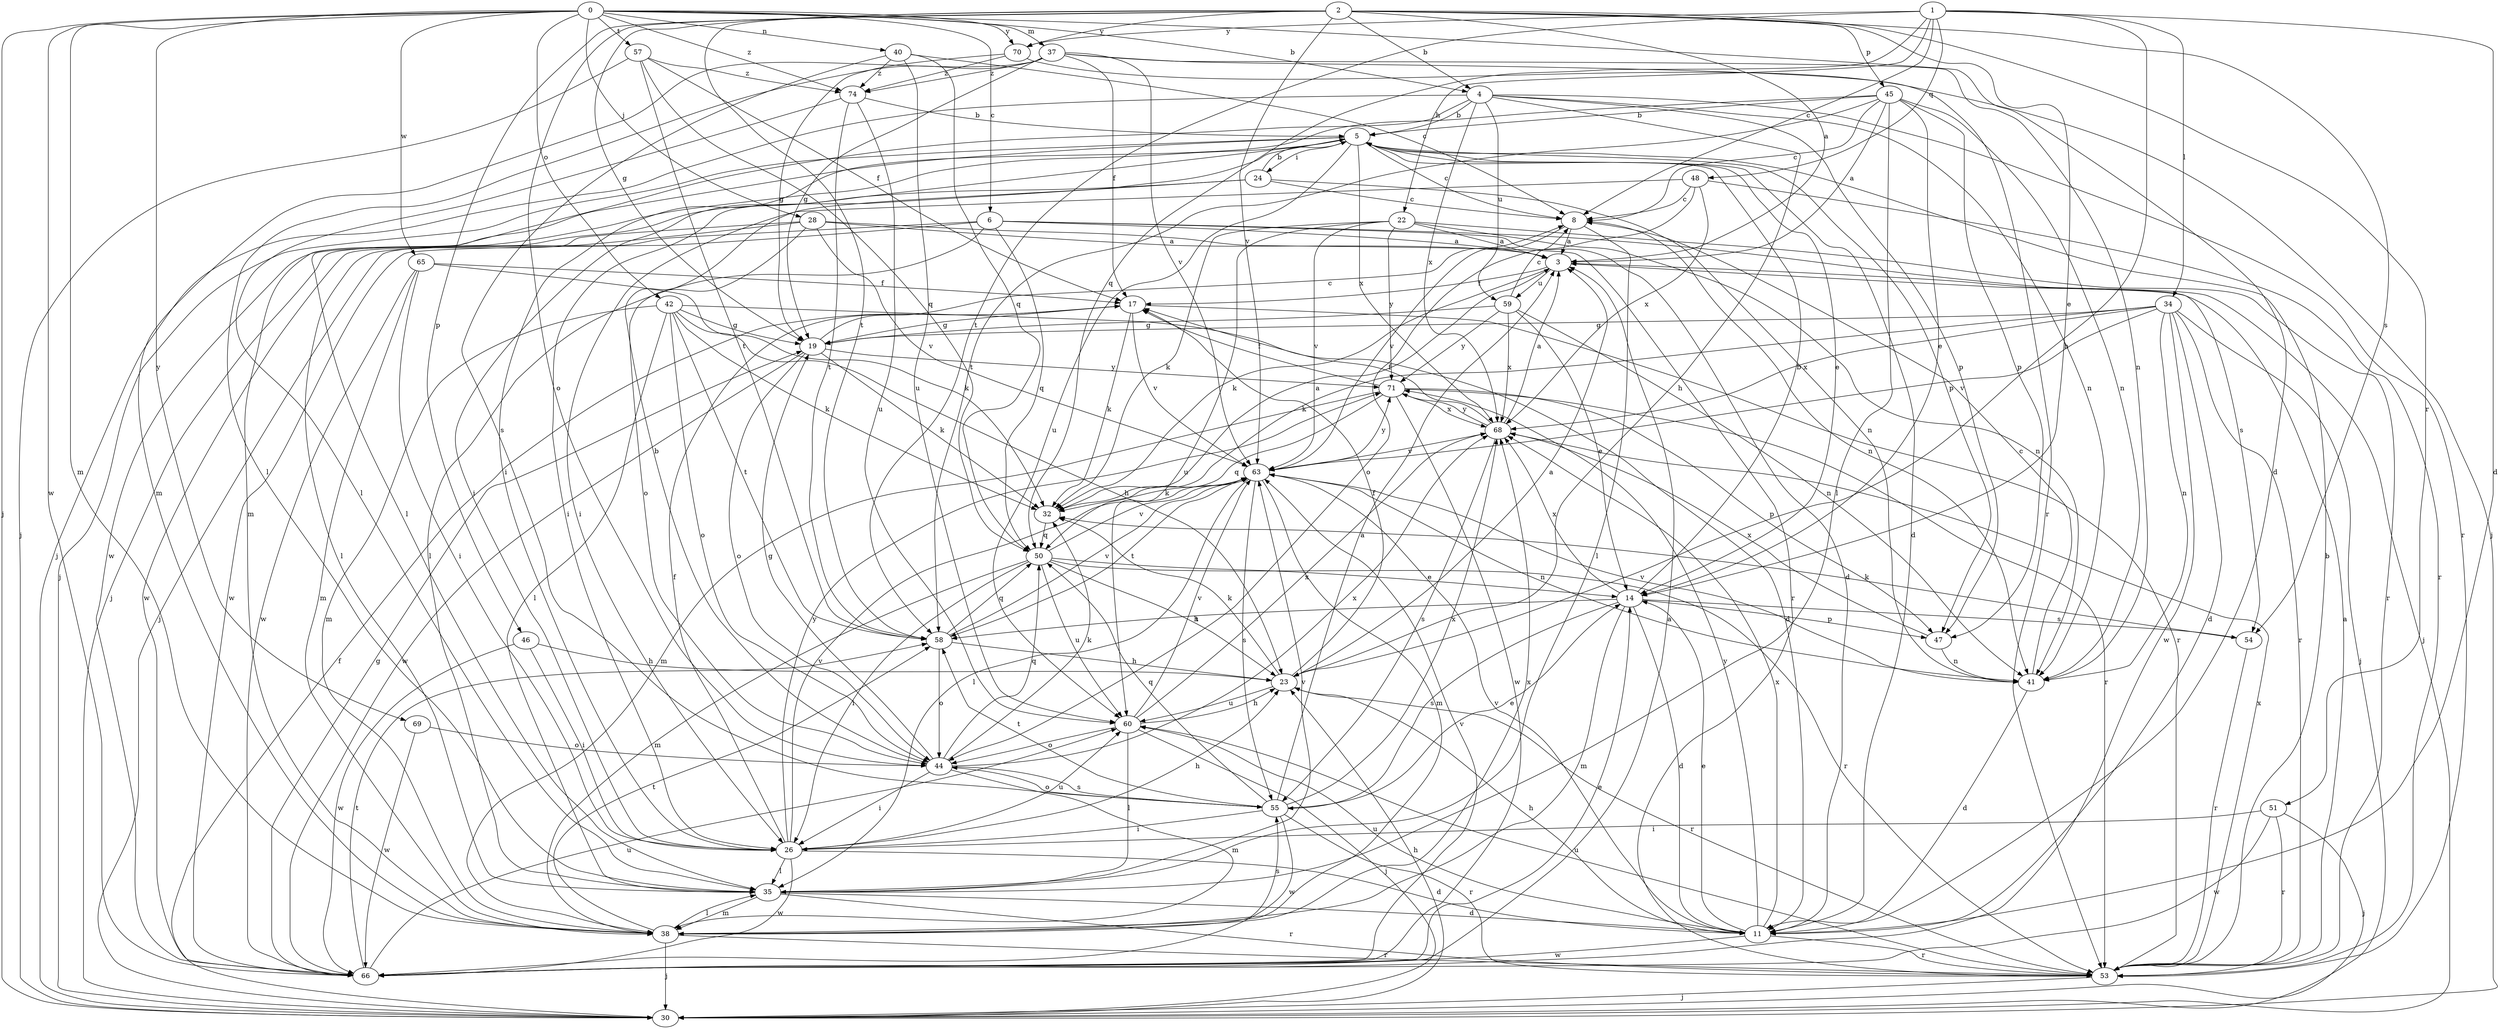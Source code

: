 strict digraph  {
0;
1;
2;
3;
4;
5;
6;
8;
11;
14;
17;
19;
22;
23;
24;
26;
28;
30;
32;
34;
35;
37;
38;
40;
41;
42;
44;
45;
46;
47;
48;
50;
51;
53;
54;
55;
57;
58;
59;
60;
63;
65;
66;
68;
69;
70;
71;
74;
0 -> 4  [label=b];
0 -> 6  [label=c];
0 -> 11  [label=d];
0 -> 28  [label=j];
0 -> 30  [label=j];
0 -> 37  [label=m];
0 -> 38  [label=m];
0 -> 40  [label=n];
0 -> 42  [label=o];
0 -> 57  [label=t];
0 -> 65  [label=w];
0 -> 66  [label=w];
0 -> 69  [label=y];
0 -> 70  [label=y];
0 -> 74  [label=z];
1 -> 8  [label=c];
1 -> 11  [label=d];
1 -> 22  [label=h];
1 -> 23  [label=h];
1 -> 34  [label=l];
1 -> 48  [label=q];
1 -> 50  [label=q];
1 -> 58  [label=t];
1 -> 70  [label=y];
2 -> 3  [label=a];
2 -> 4  [label=b];
2 -> 14  [label=e];
2 -> 19  [label=g];
2 -> 44  [label=o];
2 -> 45  [label=p];
2 -> 46  [label=p];
2 -> 51  [label=r];
2 -> 54  [label=s];
2 -> 58  [label=t];
2 -> 63  [label=v];
2 -> 70  [label=y];
3 -> 17  [label=f];
3 -> 30  [label=j];
3 -> 32  [label=k];
3 -> 59  [label=u];
4 -> 5  [label=b];
4 -> 23  [label=h];
4 -> 30  [label=j];
4 -> 38  [label=m];
4 -> 41  [label=n];
4 -> 47  [label=p];
4 -> 53  [label=r];
4 -> 59  [label=u];
4 -> 68  [label=x];
5 -> 8  [label=c];
5 -> 11  [label=d];
5 -> 14  [label=e];
5 -> 24  [label=i];
5 -> 26  [label=i];
5 -> 30  [label=j];
5 -> 35  [label=l];
5 -> 47  [label=p];
5 -> 60  [label=u];
5 -> 66  [label=w];
5 -> 68  [label=x];
6 -> 3  [label=a];
6 -> 11  [label=d];
6 -> 30  [label=j];
6 -> 35  [label=l];
6 -> 50  [label=q];
6 -> 54  [label=s];
6 -> 66  [label=w];
8 -> 3  [label=a];
8 -> 35  [label=l];
8 -> 41  [label=n];
8 -> 63  [label=v];
11 -> 14  [label=e];
11 -> 23  [label=h];
11 -> 53  [label=r];
11 -> 60  [label=u];
11 -> 63  [label=v];
11 -> 66  [label=w];
11 -> 68  [label=x];
11 -> 71  [label=y];
14 -> 5  [label=b];
14 -> 11  [label=d];
14 -> 38  [label=m];
14 -> 47  [label=p];
14 -> 54  [label=s];
14 -> 55  [label=s];
14 -> 58  [label=t];
14 -> 68  [label=x];
17 -> 19  [label=g];
17 -> 32  [label=k];
17 -> 53  [label=r];
17 -> 63  [label=v];
19 -> 8  [label=c];
19 -> 32  [label=k];
19 -> 44  [label=o];
19 -> 66  [label=w];
19 -> 71  [label=y];
22 -> 3  [label=a];
22 -> 32  [label=k];
22 -> 41  [label=n];
22 -> 53  [label=r];
22 -> 60  [label=u];
22 -> 63  [label=v];
22 -> 71  [label=y];
23 -> 3  [label=a];
23 -> 17  [label=f];
23 -> 32  [label=k];
23 -> 53  [label=r];
23 -> 60  [label=u];
24 -> 5  [label=b];
24 -> 8  [label=c];
24 -> 26  [label=i];
24 -> 30  [label=j];
24 -> 41  [label=n];
26 -> 11  [label=d];
26 -> 17  [label=f];
26 -> 23  [label=h];
26 -> 35  [label=l];
26 -> 60  [label=u];
26 -> 63  [label=v];
26 -> 66  [label=w];
26 -> 71  [label=y];
28 -> 3  [label=a];
28 -> 35  [label=l];
28 -> 44  [label=o];
28 -> 53  [label=r];
28 -> 63  [label=v];
28 -> 66  [label=w];
30 -> 17  [label=f];
30 -> 23  [label=h];
32 -> 3  [label=a];
32 -> 50  [label=q];
34 -> 11  [label=d];
34 -> 19  [label=g];
34 -> 30  [label=j];
34 -> 32  [label=k];
34 -> 41  [label=n];
34 -> 53  [label=r];
34 -> 63  [label=v];
34 -> 66  [label=w];
34 -> 68  [label=x];
35 -> 11  [label=d];
35 -> 38  [label=m];
35 -> 53  [label=r];
35 -> 63  [label=v];
37 -> 17  [label=f];
37 -> 19  [label=g];
37 -> 35  [label=l];
37 -> 38  [label=m];
37 -> 41  [label=n];
37 -> 53  [label=r];
37 -> 63  [label=v];
37 -> 74  [label=z];
38 -> 30  [label=j];
38 -> 35  [label=l];
38 -> 53  [label=r];
38 -> 55  [label=s];
38 -> 58  [label=t];
38 -> 68  [label=x];
40 -> 8  [label=c];
40 -> 50  [label=q];
40 -> 55  [label=s];
40 -> 60  [label=u];
40 -> 74  [label=z];
41 -> 8  [label=c];
41 -> 11  [label=d];
41 -> 63  [label=v];
42 -> 11  [label=d];
42 -> 19  [label=g];
42 -> 23  [label=h];
42 -> 32  [label=k];
42 -> 35  [label=l];
42 -> 38  [label=m];
42 -> 44  [label=o];
42 -> 58  [label=t];
44 -> 5  [label=b];
44 -> 19  [label=g];
44 -> 26  [label=i];
44 -> 32  [label=k];
44 -> 38  [label=m];
44 -> 50  [label=q];
44 -> 55  [label=s];
44 -> 68  [label=x];
45 -> 3  [label=a];
45 -> 5  [label=b];
45 -> 8  [label=c];
45 -> 14  [label=e];
45 -> 26  [label=i];
45 -> 35  [label=l];
45 -> 41  [label=n];
45 -> 47  [label=p];
45 -> 58  [label=t];
46 -> 23  [label=h];
46 -> 26  [label=i];
46 -> 66  [label=w];
47 -> 41  [label=n];
47 -> 68  [label=x];
48 -> 8  [label=c];
48 -> 26  [label=i];
48 -> 44  [label=o];
48 -> 53  [label=r];
48 -> 68  [label=x];
50 -> 14  [label=e];
50 -> 23  [label=h];
50 -> 26  [label=i];
50 -> 38  [label=m];
50 -> 53  [label=r];
50 -> 60  [label=u];
50 -> 63  [label=v];
51 -> 26  [label=i];
51 -> 30  [label=j];
51 -> 53  [label=r];
51 -> 66  [label=w];
53 -> 3  [label=a];
53 -> 5  [label=b];
53 -> 30  [label=j];
53 -> 60  [label=u];
53 -> 68  [label=x];
54 -> 32  [label=k];
54 -> 53  [label=r];
55 -> 3  [label=a];
55 -> 14  [label=e];
55 -> 26  [label=i];
55 -> 44  [label=o];
55 -> 50  [label=q];
55 -> 53  [label=r];
55 -> 58  [label=t];
55 -> 66  [label=w];
55 -> 68  [label=x];
57 -> 17  [label=f];
57 -> 30  [label=j];
57 -> 50  [label=q];
57 -> 58  [label=t];
57 -> 74  [label=z];
58 -> 23  [label=h];
58 -> 44  [label=o];
58 -> 50  [label=q];
58 -> 63  [label=v];
59 -> 8  [label=c];
59 -> 14  [label=e];
59 -> 19  [label=g];
59 -> 41  [label=n];
59 -> 68  [label=x];
59 -> 71  [label=y];
60 -> 23  [label=h];
60 -> 30  [label=j];
60 -> 35  [label=l];
60 -> 44  [label=o];
60 -> 63  [label=v];
60 -> 68  [label=x];
63 -> 32  [label=k];
63 -> 35  [label=l];
63 -> 38  [label=m];
63 -> 41  [label=n];
63 -> 55  [label=s];
63 -> 58  [label=t];
63 -> 71  [label=y];
65 -> 17  [label=f];
65 -> 26  [label=i];
65 -> 32  [label=k];
65 -> 38  [label=m];
65 -> 66  [label=w];
66 -> 3  [label=a];
66 -> 14  [label=e];
66 -> 19  [label=g];
66 -> 58  [label=t];
66 -> 60  [label=u];
66 -> 63  [label=v];
68 -> 3  [label=a];
68 -> 17  [label=f];
68 -> 55  [label=s];
68 -> 63  [label=v];
68 -> 71  [label=y];
69 -> 44  [label=o];
69 -> 66  [label=w];
70 -> 19  [label=g];
70 -> 30  [label=j];
70 -> 74  [label=z];
71 -> 17  [label=f];
71 -> 38  [label=m];
71 -> 47  [label=p];
71 -> 50  [label=q];
71 -> 53  [label=r];
71 -> 66  [label=w];
71 -> 68  [label=x];
74 -> 5  [label=b];
74 -> 35  [label=l];
74 -> 58  [label=t];
74 -> 60  [label=u];
}

